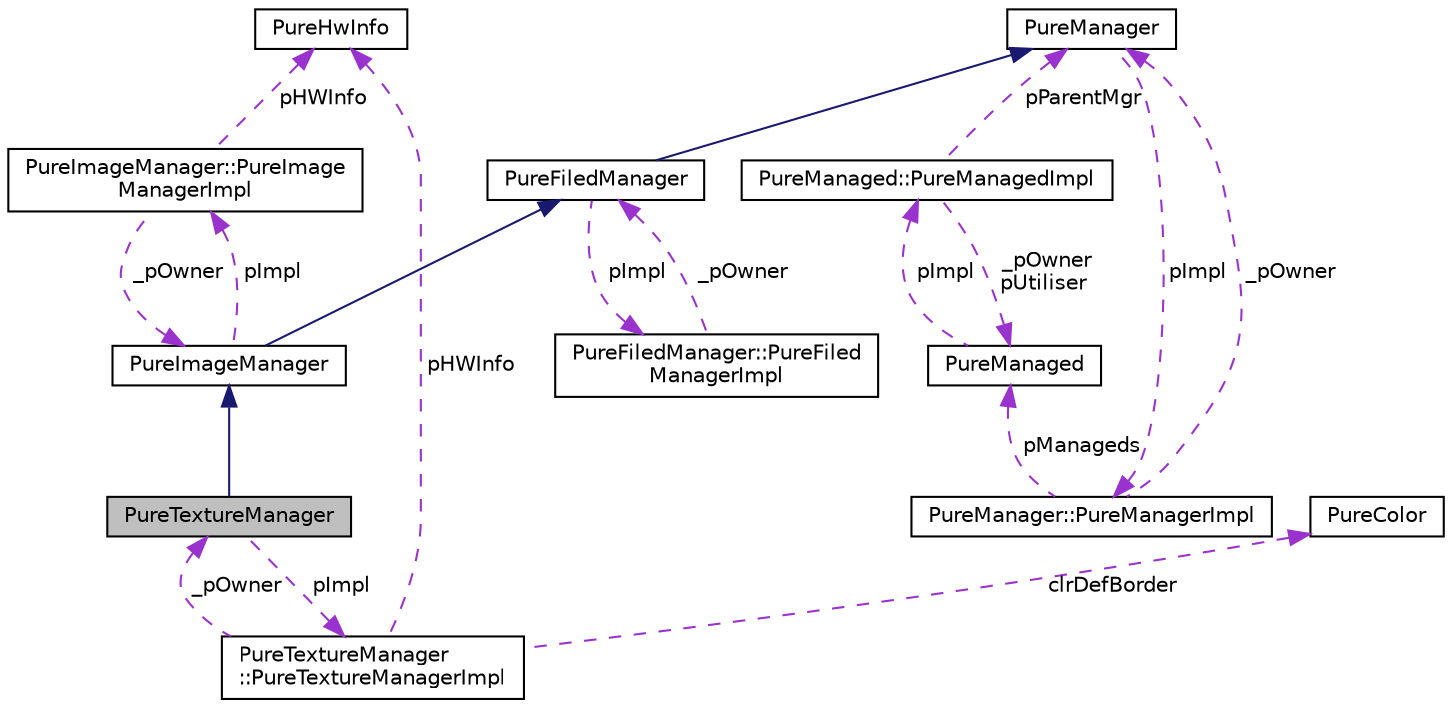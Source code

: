 digraph "PureTextureManager"
{
 // LATEX_PDF_SIZE
  edge [fontname="Helvetica",fontsize="10",labelfontname="Helvetica",labelfontsize="10"];
  node [fontname="Helvetica",fontsize="10",shape=record];
  Node1 [label="PureTextureManager",height=0.2,width=0.4,color="black", fillcolor="grey75", style="filled", fontcolor="black",tooltip="Texture manager class."];
  Node2 -> Node1 [dir="back",color="midnightblue",fontsize="10",style="solid",fontname="Helvetica"];
  Node2 [label="PureImageManager",height=0.2,width=0.4,color="black", fillcolor="white", style="filled",URL="$class_pure_image_manager.html",tooltip="Image manager class."];
  Node3 -> Node2 [dir="back",color="midnightblue",fontsize="10",style="solid",fontname="Helvetica"];
  Node3 [label="PureFiledManager",height=0.2,width=0.4,color="black", fillcolor="white", style="filled",URL="$class_pure_filed_manager.html",tooltip="Manager loading from / saving to a file."];
  Node4 -> Node3 [dir="back",color="midnightblue",fontsize="10",style="solid",fontname="Helvetica"];
  Node4 [label="PureManager",height=0.2,width=0.4,color="black", fillcolor="white", style="filled",URL="$class_pure_manager.html",tooltip="Ancestor class for manager classes."];
  Node5 -> Node4 [dir="back",color="darkorchid3",fontsize="10",style="dashed",label=" pImpl" ,fontname="Helvetica"];
  Node5 [label="PureManager::PureManagerImpl",height=0.2,width=0.4,color="black", fillcolor="white", style="filled",URL="$class_pure_manager_1_1_pure_manager_impl.html",tooltip=" "];
  Node4 -> Node5 [dir="back",color="darkorchid3",fontsize="10",style="dashed",label=" _pOwner" ,fontname="Helvetica"];
  Node6 -> Node5 [dir="back",color="darkorchid3",fontsize="10",style="dashed",label=" pManageds" ,fontname="Helvetica"];
  Node6 [label="PureManaged",height=0.2,width=0.4,color="black", fillcolor="white", style="filled",URL="$class_pure_managed.html",tooltip="Ancestor class for managed classes."];
  Node7 -> Node6 [dir="back",color="darkorchid3",fontsize="10",style="dashed",label=" pImpl" ,fontname="Helvetica"];
  Node7 [label="PureManaged::PureManagedImpl",height=0.2,width=0.4,color="black", fillcolor="white", style="filled",URL="$class_pure_managed_1_1_pure_managed_impl.html",tooltip=" "];
  Node6 -> Node7 [dir="back",color="darkorchid3",fontsize="10",style="dashed",label=" _pOwner\npUtiliser" ,fontname="Helvetica"];
  Node4 -> Node7 [dir="back",color="darkorchid3",fontsize="10",style="dashed",label=" pParentMgr" ,fontname="Helvetica"];
  Node8 -> Node3 [dir="back",color="darkorchid3",fontsize="10",style="dashed",label=" pImpl" ,fontname="Helvetica"];
  Node8 [label="PureFiledManager::PureFiled\lManagerImpl",height=0.2,width=0.4,color="black", fillcolor="white", style="filled",URL="$class_pure_filed_manager_1_1_pure_filed_manager_impl.html",tooltip=" "];
  Node3 -> Node8 [dir="back",color="darkorchid3",fontsize="10",style="dashed",label=" _pOwner" ,fontname="Helvetica"];
  Node9 -> Node2 [dir="back",color="darkorchid3",fontsize="10",style="dashed",label=" pImpl" ,fontname="Helvetica"];
  Node9 [label="PureImageManager::PureImage\lManagerImpl",height=0.2,width=0.4,color="black", fillcolor="white", style="filled",URL="$class_pure_image_manager_1_1_pure_image_manager_impl.html",tooltip=" "];
  Node10 -> Node9 [dir="back",color="darkorchid3",fontsize="10",style="dashed",label=" pHWInfo" ,fontname="Helvetica"];
  Node10 [label="PureHwInfo",height=0.2,width=0.4,color="black", fillcolor="white", style="filled",URL="$class_pure_hw_info.html",tooltip="Pure hardware information class."];
  Node2 -> Node9 [dir="back",color="darkorchid3",fontsize="10",style="dashed",label=" _pOwner" ,fontname="Helvetica"];
  Node11 -> Node1 [dir="back",color="darkorchid3",fontsize="10",style="dashed",label=" pImpl" ,fontname="Helvetica"];
  Node11 [label="PureTextureManager\l::PureTextureManagerImpl",height=0.2,width=0.4,color="black", fillcolor="white", style="filled",URL="$class_pure_texture_manager_1_1_pure_texture_manager_impl.html",tooltip=" "];
  Node10 -> Node11 [dir="back",color="darkorchid3",fontsize="10",style="dashed",label=" pHWInfo" ,fontname="Helvetica"];
  Node1 -> Node11 [dir="back",color="darkorchid3",fontsize="10",style="dashed",label=" _pOwner" ,fontname="Helvetica"];
  Node12 -> Node11 [dir="back",color="darkorchid3",fontsize="10",style="dashed",label=" clrDefBorder" ,fontname="Helvetica"];
  Node12 [label="PureColor",height=0.2,width=0.4,color="black", fillcolor="white", style="filled",URL="$class_pure_color.html",tooltip="Pure color class."];
}
